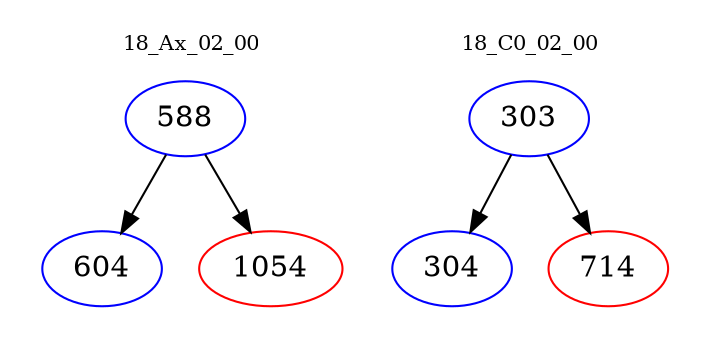 digraph{
subgraph cluster_0 {
color = white
label = "18_Ax_02_00";
fontsize=10;
T0_588 [label="588", color="blue"]
T0_588 -> T0_604 [color="black"]
T0_604 [label="604", color="blue"]
T0_588 -> T0_1054 [color="black"]
T0_1054 [label="1054", color="red"]
}
subgraph cluster_1 {
color = white
label = "18_C0_02_00";
fontsize=10;
T1_303 [label="303", color="blue"]
T1_303 -> T1_304 [color="black"]
T1_304 [label="304", color="blue"]
T1_303 -> T1_714 [color="black"]
T1_714 [label="714", color="red"]
}
}
